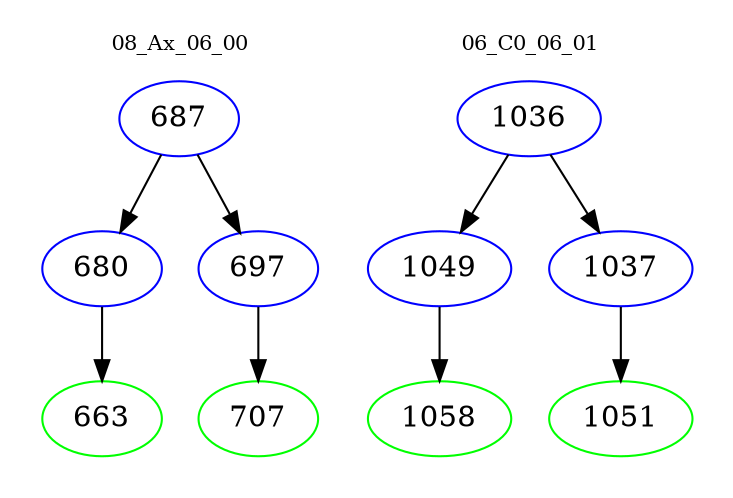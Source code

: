 digraph{
subgraph cluster_0 {
color = white
label = "08_Ax_06_00";
fontsize=10;
T0_687 [label="687", color="blue"]
T0_687 -> T0_680 [color="black"]
T0_680 [label="680", color="blue"]
T0_680 -> T0_663 [color="black"]
T0_663 [label="663", color="green"]
T0_687 -> T0_697 [color="black"]
T0_697 [label="697", color="blue"]
T0_697 -> T0_707 [color="black"]
T0_707 [label="707", color="green"]
}
subgraph cluster_1 {
color = white
label = "06_C0_06_01";
fontsize=10;
T1_1036 [label="1036", color="blue"]
T1_1036 -> T1_1049 [color="black"]
T1_1049 [label="1049", color="blue"]
T1_1049 -> T1_1058 [color="black"]
T1_1058 [label="1058", color="green"]
T1_1036 -> T1_1037 [color="black"]
T1_1037 [label="1037", color="blue"]
T1_1037 -> T1_1051 [color="black"]
T1_1051 [label="1051", color="green"]
}
}
